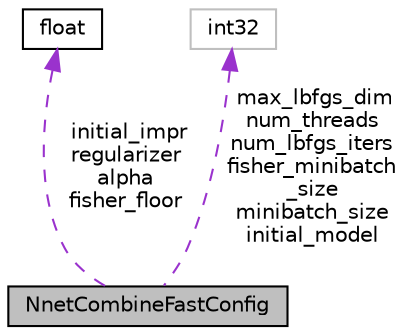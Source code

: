 digraph "NnetCombineFastConfig"
{
  edge [fontname="Helvetica",fontsize="10",labelfontname="Helvetica",labelfontsize="10"];
  node [fontname="Helvetica",fontsize="10",shape=record];
  Node1 [label="NnetCombineFastConfig",height=0.2,width=0.4,color="black", fillcolor="grey75", style="filled", fontcolor="black"];
  Node2 -> Node1 [dir="back",color="darkorchid3",fontsize="10",style="dashed",label=" initial_impr\nregularizer\nalpha\nfisher_floor" ,fontname="Helvetica"];
  Node2 [label="float",height=0.2,width=0.4,color="black", fillcolor="white", style="filled",URL="$classfloat.html"];
  Node3 -> Node1 [dir="back",color="darkorchid3",fontsize="10",style="dashed",label=" max_lbfgs_dim\nnum_threads\nnum_lbfgs_iters\nfisher_minibatch\l_size\nminibatch_size\ninitial_model" ,fontname="Helvetica"];
  Node3 [label="int32",height=0.2,width=0.4,color="grey75", fillcolor="white", style="filled"];
}
